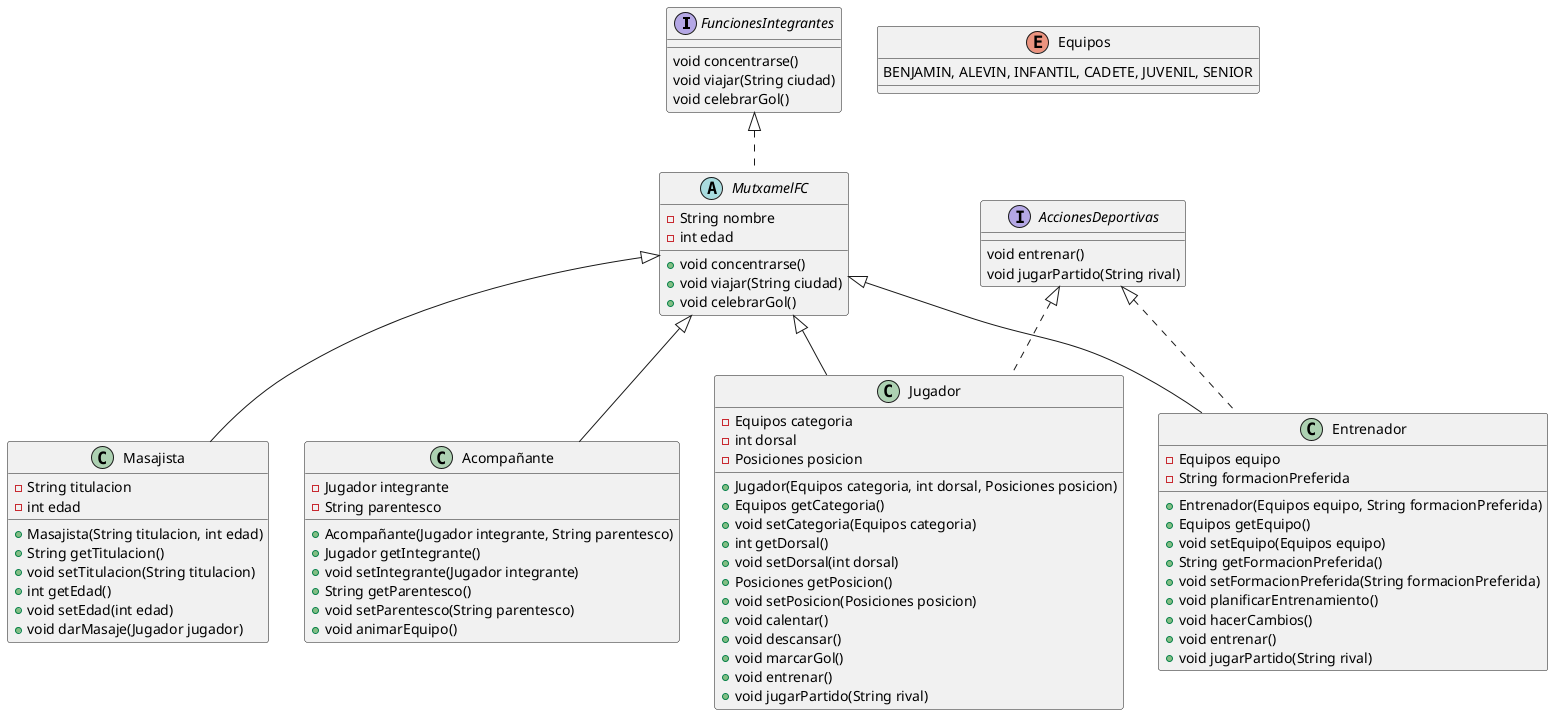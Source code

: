 @startuml

interface FuncionesIntegrantes {
    void concentrarse()
    void viajar(String ciudad)
    void celebrarGol()
}

abstract class MutxamelFC implements FuncionesIntegrantes {
    - String nombre
    - int edad
    +void concentrarse()
    +void viajar(String ciudad)
    +void celebrarGol()
}

class Masajista extends MutxamelFC {
    - String titulacion
    - int edad
    + Masajista(String titulacion, int edad)
    + String getTitulacion()
    + void setTitulacion(String titulacion)
    + int getEdad()
    + void setEdad(int edad)
    + void darMasaje(Jugador jugador)
}

class Acompañante extends MutxamelFC {
    - Jugador integrante
    - String parentesco
    + Acompañante(Jugador integrante, String parentesco)
    + Jugador getIntegrante()
    + void setIntegrante(Jugador integrante)
    + String getParentesco()
    + void setParentesco(String parentesco)
    + void animarEquipo()
}

class Jugador extends MutxamelFC implements AccionesDeportivas {
    - Equipos categoria
    - int dorsal
    - Posiciones posicion
    + Jugador(Equipos categoria, int dorsal, Posiciones posicion)
    + Equipos getCategoria()
    + void setCategoria(Equipos categoria)
    + int getDorsal()
    + void setDorsal(int dorsal)
    + Posiciones getPosicion()
    + void setPosicion(Posiciones posicion)
    + void calentar()
    + void descansar()
    + void marcarGol()
    + void entrenar()
    + void jugarPartido(String rival)
}

class Entrenador extends MutxamelFC implements AccionesDeportivas {
    - Equipos equipo
    - String formacionPreferida
    + Entrenador(Equipos equipo, String formacionPreferida)
    + Equipos getEquipo()
    + void setEquipo(Equipos equipo)
    + String getFormacionPreferida()
    + void setFormacionPreferida(String formacionPreferida)
    + void planificarEntrenamiento()
    + void hacerCambios()
    + void entrenar()
    + void jugarPartido(String rival)
}

enum Equipos {
    BENJAMIN, ALEVIN, INFANTIL, CADETE, JUVENIL, SENIOR
}

interface AccionesDeportivas {
    void entrenar()
    void jugarPartido(String rival)
}

@enduml